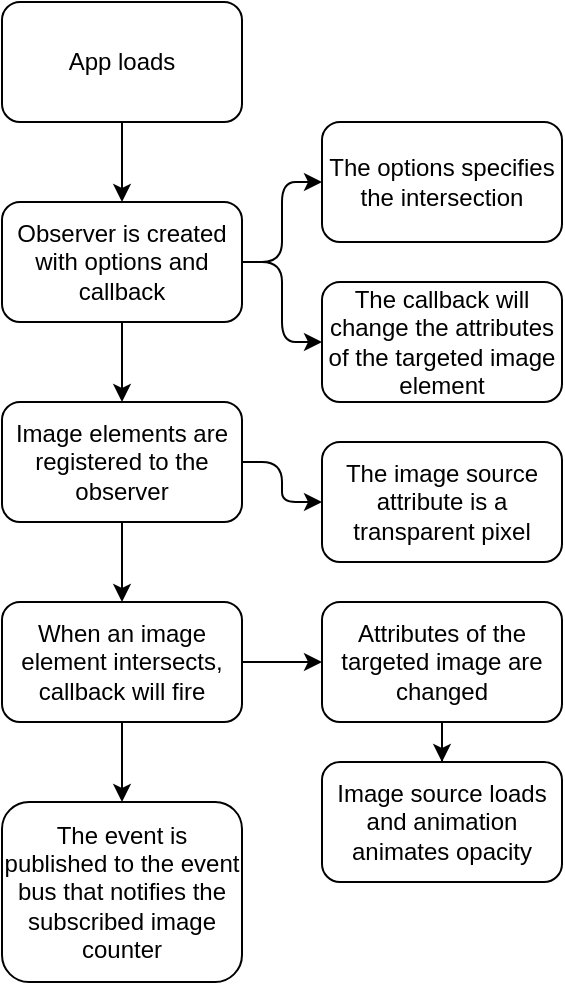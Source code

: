 <mxfile version="12.2.9" type="device" pages="2"><diagram id="Qdj7Qx7VJvLZAd3tUYSZ" name="Page-1"><mxGraphModel dx="870" dy="666" grid="1" gridSize="10" guides="1" tooltips="1" connect="1" arrows="1" fold="1" page="1" pageScale="1" pageWidth="827" pageHeight="1169" math="0" shadow="0"><root><mxCell id="0"/><mxCell id="1" parent="0"/><mxCell id="icWDRCtjL1k5SkdzxQ3w-3" value="" style="edgeStyle=orthogonalEdgeStyle;rounded=0;orthogonalLoop=1;jettySize=auto;html=1;" edge="1" parent="1" source="icWDRCtjL1k5SkdzxQ3w-1" target="icWDRCtjL1k5SkdzxQ3w-2"><mxGeometry relative="1" as="geometry"/></mxCell><mxCell id="icWDRCtjL1k5SkdzxQ3w-1" value="App loads" style="rounded=1;whiteSpace=wrap;html=1;" vertex="1" parent="1"><mxGeometry x="20" y="20" width="120" height="60" as="geometry"/></mxCell><mxCell id="icWDRCtjL1k5SkdzxQ3w-7" value="" style="edgeStyle=orthogonalEdgeStyle;rounded=0;orthogonalLoop=1;jettySize=auto;html=1;" edge="1" parent="1" source="icWDRCtjL1k5SkdzxQ3w-2" target="icWDRCtjL1k5SkdzxQ3w-6"><mxGeometry relative="1" as="geometry"/></mxCell><mxCell id="icWDRCtjL1k5SkdzxQ3w-2" value="Observer is created with options and callback" style="rounded=1;whiteSpace=wrap;html=1;" vertex="1" parent="1"><mxGeometry x="20" y="120" width="120" height="60" as="geometry"/></mxCell><mxCell id="icWDRCtjL1k5SkdzxQ3w-15" value="The options specifies the intersection" style="rounded=1;whiteSpace=wrap;html=1;" vertex="1" parent="1"><mxGeometry x="180" y="80" width="120" height="60" as="geometry"/></mxCell><mxCell id="icWDRCtjL1k5SkdzxQ3w-17" value="" style="edgeStyle=orthogonalEdgeStyle;rounded=0;orthogonalLoop=1;jettySize=auto;html=1;" edge="1" parent="1" source="icWDRCtjL1k5SkdzxQ3w-6" target="icWDRCtjL1k5SkdzxQ3w-4"><mxGeometry relative="1" as="geometry"/></mxCell><mxCell id="icWDRCtjL1k5SkdzxQ3w-6" value="Image elements are registered to the observer" style="rounded=1;whiteSpace=wrap;html=1;" vertex="1" parent="1"><mxGeometry x="20" y="220" width="120" height="60" as="geometry"/></mxCell><mxCell id="icWDRCtjL1k5SkdzxQ3w-25" value="The image source attribute is a transparent pixel" style="rounded=1;whiteSpace=wrap;html=1;" vertex="1" parent="1"><mxGeometry x="180" y="240" width="120" height="60" as="geometry"/></mxCell><mxCell id="icWDRCtjL1k5SkdzxQ3w-24" value="" style="edgeStyle=orthogonalEdgeStyle;rounded=0;orthogonalLoop=1;jettySize=auto;html=1;" edge="1" parent="1" source="icWDRCtjL1k5SkdzxQ3w-4" target="icWDRCtjL1k5SkdzxQ3w-23"><mxGeometry relative="1" as="geometry"/></mxCell><mxCell id="icWDRCtjL1k5SkdzxQ3w-30" value="" style="edgeStyle=orthogonalEdgeStyle;rounded=0;orthogonalLoop=1;jettySize=auto;html=1;" edge="1" parent="1" source="icWDRCtjL1k5SkdzxQ3w-4" target="icWDRCtjL1k5SkdzxQ3w-29"><mxGeometry relative="1" as="geometry"/></mxCell><mxCell id="icWDRCtjL1k5SkdzxQ3w-4" value="When an image element intersects, callback will fire" style="rounded=1;whiteSpace=wrap;html=1;" vertex="1" parent="1"><mxGeometry x="20" y="320" width="120" height="60" as="geometry"/></mxCell><mxCell id="icWDRCtjL1k5SkdzxQ3w-29" value="The event is published to the event bus that notifies the subscribed image counter" style="rounded=1;whiteSpace=wrap;html=1;" vertex="1" parent="1"><mxGeometry x="20" y="420" width="120" height="90" as="geometry"/></mxCell><mxCell id="icWDRCtjL1k5SkdzxQ3w-28" value="" style="edgeStyle=orthogonalEdgeStyle;rounded=0;orthogonalLoop=1;jettySize=auto;html=1;" edge="1" parent="1" source="icWDRCtjL1k5SkdzxQ3w-23" target="icWDRCtjL1k5SkdzxQ3w-27"><mxGeometry relative="1" as="geometry"/></mxCell><mxCell id="icWDRCtjL1k5SkdzxQ3w-23" value="Attributes of the targeted image are changed" style="rounded=1;whiteSpace=wrap;html=1;" vertex="1" parent="1"><mxGeometry x="180" y="320" width="120" height="60" as="geometry"/></mxCell><mxCell id="icWDRCtjL1k5SkdzxQ3w-27" value="Image source loads and animation animates opacity" style="rounded=1;whiteSpace=wrap;html=1;" vertex="1" parent="1"><mxGeometry x="180" y="400" width="120" height="60" as="geometry"/></mxCell><mxCell id="icWDRCtjL1k5SkdzxQ3w-10" value="The callback will change the attributes of the targeted image element" style="rounded=1;whiteSpace=wrap;html=1;" vertex="1" parent="1"><mxGeometry x="180" y="160" width="120" height="60" as="geometry"/></mxCell><mxCell id="icWDRCtjL1k5SkdzxQ3w-20" value="" style="endArrow=classic;html=1;entryX=0;entryY=0.5;entryDx=0;entryDy=0;" edge="1" parent="1" target="icWDRCtjL1k5SkdzxQ3w-10"><mxGeometry width="50" height="50" relative="1" as="geometry"><mxPoint x="140" y="150" as="sourcePoint"/><mxPoint x="190" y="180" as="targetPoint"/><Array as="points"><mxPoint x="160" y="150"/><mxPoint x="160" y="190"/></Array></mxGeometry></mxCell><mxCell id="icWDRCtjL1k5SkdzxQ3w-21" value="" style="endArrow=classic;html=1;" edge="1" parent="1"><mxGeometry width="50" height="50" relative="1" as="geometry"><mxPoint x="140" y="150" as="sourcePoint"/><mxPoint x="180" y="110" as="targetPoint"/><Array as="points"><mxPoint x="160" y="150"/><mxPoint x="160" y="110"/></Array></mxGeometry></mxCell><mxCell id="icWDRCtjL1k5SkdzxQ3w-31" value="" style="endArrow=classic;html=1;" edge="1" parent="1"><mxGeometry width="50" height="50" relative="1" as="geometry"><mxPoint x="140" y="250" as="sourcePoint"/><mxPoint x="180" y="270" as="targetPoint"/><Array as="points"><mxPoint x="160" y="250"/><mxPoint x="160" y="270"/></Array></mxGeometry></mxCell></root></mxGraphModel></diagram><diagram id="bf2uXgcu7WUwC_aOY-lZ" name="Page-2"><mxGraphModel dx="870" dy="617" grid="1" gridSize="10" guides="1" tooltips="1" connect="1" arrows="1" fold="1" page="1" pageScale="1" pageWidth="827" pageHeight="1169" math="0" shadow="0"><root><mxCell id="xYo4-z4DEmbWHW9xgNl7-0"/><mxCell id="xYo4-z4DEmbWHW9xgNl7-1" parent="xYo4-z4DEmbWHW9xgNl7-0"/><mxCell id="O4ZTup-ACY_8ZrprdGDB-0" value="" style="edgeStyle=orthogonalEdgeStyle;rounded=0;orthogonalLoop=1;jettySize=auto;html=1;" edge="1" parent="xYo4-z4DEmbWHW9xgNl7-1" source="O4ZTup-ACY_8ZrprdGDB-1" target="O4ZTup-ACY_8ZrprdGDB-3"><mxGeometry relative="1" as="geometry"/></mxCell><mxCell id="f-LiKT1NVV_oYpuJGRtO-3" value="" style="edgeStyle=orthogonalEdgeStyle;rounded=0;orthogonalLoop=1;jettySize=auto;html=1;" edge="1" parent="xYo4-z4DEmbWHW9xgNl7-1" source="f-LiKT1NVV_oYpuJGRtO-2" target="O4ZTup-ACY_8ZrprdGDB-1"><mxGeometry relative="1" as="geometry"/></mxCell><mxCell id="O4ZTup-ACY_8ZrprdGDB-1" value="Array with content and DOM list are created" style="rounded=1;whiteSpace=wrap;html=1;" vertex="1" parent="xYo4-z4DEmbWHW9xgNl7-1"><mxGeometry x="20" y="180" width="120" height="60" as="geometry"/></mxCell><mxCell id="f-LiKT1NVV_oYpuJGRtO-4" value="Content has 200 entries, DOM list has 20 elements" style="rounded=1;whiteSpace=wrap;html=1;" vertex="1" parent="xYo4-z4DEmbWHW9xgNl7-1"><mxGeometry x="180" y="160" width="120" height="60" as="geometry"/></mxCell><mxCell id="f-LiKT1NVV_oYpuJGRtO-2" value="App loads" style="rounded=1;whiteSpace=wrap;html=1;" vertex="1" parent="xYo4-z4DEmbWHW9xgNl7-1"><mxGeometry x="20" y="80" width="120" height="60" as="geometry"/></mxCell><mxCell id="O4ZTup-ACY_8ZrprdGDB-2" value="" style="edgeStyle=orthogonalEdgeStyle;rounded=0;orthogonalLoop=1;jettySize=auto;html=1;" edge="1" parent="xYo4-z4DEmbWHW9xgNl7-1" source="O4ZTup-ACY_8ZrprdGDB-3" target="O4ZTup-ACY_8ZrprdGDB-6"><mxGeometry relative="1" as="geometry"/></mxCell><mxCell id="O4ZTup-ACY_8ZrprdGDB-3" value="Observer is created with options and callback" style="rounded=1;whiteSpace=wrap;html=1;" vertex="1" parent="xYo4-z4DEmbWHW9xgNl7-1"><mxGeometry x="20" y="280" width="120" height="60" as="geometry"/></mxCell><mxCell id="O4ZTup-ACY_8ZrprdGDB-4" value="The options specifies the intersection" style="rounded=1;whiteSpace=wrap;html=1;" vertex="1" parent="xYo4-z4DEmbWHW9xgNl7-1"><mxGeometry x="180" y="240" width="120" height="60" as="geometry"/></mxCell><mxCell id="O4ZTup-ACY_8ZrprdGDB-5" value="" style="edgeStyle=orthogonalEdgeStyle;rounded=0;orthogonalLoop=1;jettySize=auto;html=1;" edge="1" parent="xYo4-z4DEmbWHW9xgNl7-1" source="O4ZTup-ACY_8ZrprdGDB-6" target="O4ZTup-ACY_8ZrprdGDB-10"><mxGeometry relative="1" as="geometry"/></mxCell><mxCell id="O4ZTup-ACY_8ZrprdGDB-6" value="DOM list sentinels are registered to the observer" style="rounded=1;whiteSpace=wrap;html=1;" vertex="1" parent="xYo4-z4DEmbWHW9xgNl7-1"><mxGeometry x="20" y="380" width="120" height="60" as="geometry"/></mxCell><mxCell id="O4ZTup-ACY_8ZrprdGDB-7" value="When scrolling, the user will make one of the sentinels to intersect the screen" style="rounded=1;whiteSpace=wrap;html=1;" vertex="1" parent="xYo4-z4DEmbWHW9xgNl7-1"><mxGeometry x="180" y="400" width="120" height="60" as="geometry"/></mxCell><mxCell id="O4ZTup-ACY_8ZrprdGDB-8" value="" style="edgeStyle=orthogonalEdgeStyle;rounded=0;orthogonalLoop=1;jettySize=auto;html=1;" edge="1" parent="xYo4-z4DEmbWHW9xgNl7-1" source="O4ZTup-ACY_8ZrprdGDB-10" target="O4ZTup-ACY_8ZrprdGDB-13"><mxGeometry relative="1" as="geometry"/></mxCell><mxCell id="O4ZTup-ACY_8ZrprdGDB-9" value="" style="edgeStyle=orthogonalEdgeStyle;rounded=0;orthogonalLoop=1;jettySize=auto;html=1;" edge="1" parent="xYo4-z4DEmbWHW9xgNl7-1" source="O4ZTup-ACY_8ZrprdGDB-10" target="O4ZTup-ACY_8ZrprdGDB-11"><mxGeometry relative="1" as="geometry"/></mxCell><mxCell id="O4ZTup-ACY_8ZrprdGDB-10" value="When a sentinel element intersects, callback will fire" style="rounded=1;whiteSpace=wrap;html=1;" vertex="1" parent="xYo4-z4DEmbWHW9xgNl7-1"><mxGeometry x="20" y="480" width="120" height="60" as="geometry"/></mxCell><mxCell id="O4ZTup-ACY_8ZrprdGDB-11" value="The event is published to the event bus that notifies the subscribed recycling- and padding-top counter" style="rounded=1;whiteSpace=wrap;html=1;" vertex="1" parent="xYo4-z4DEmbWHW9xgNl7-1"><mxGeometry x="20" y="580" width="120" height="110" as="geometry"/></mxCell><mxCell id="O4ZTup-ACY_8ZrprdGDB-12" value="" style="edgeStyle=orthogonalEdgeStyle;rounded=0;orthogonalLoop=1;jettySize=auto;html=1;" edge="1" parent="xYo4-z4DEmbWHW9xgNl7-1" source="O4ZTup-ACY_8ZrprdGDB-13" target="O4ZTup-ACY_8ZrprdGDB-14"><mxGeometry relative="1" as="geometry"/></mxCell><mxCell id="f-LiKT1NVV_oYpuJGRtO-8" value="" style="edgeStyle=none;rounded=0;orthogonalLoop=1;jettySize=auto;html=1;" edge="1" parent="xYo4-z4DEmbWHW9xgNl7-1" source="O4ZTup-ACY_8ZrprdGDB-13" target="f-LiKT1NVV_oYpuJGRtO-7"><mxGeometry relative="1" as="geometry"/></mxCell><mxCell id="O4ZTup-ACY_8ZrprdGDB-13" value="Padding top is adjusted, moving the DOM list up or down" style="rounded=1;whiteSpace=wrap;html=1;" vertex="1" parent="xYo4-z4DEmbWHW9xgNl7-1"><mxGeometry x="180" y="480" width="120" height="60" as="geometry"/></mxCell><mxCell id="f-LiKT1NVV_oYpuJGRtO-7" value="The elements moved in to the screen will have the same position as the previous tiles on screen" style="rounded=1;whiteSpace=wrap;html=1;" vertex="1" parent="xYo4-z4DEmbWHW9xgNl7-1"><mxGeometry x="180" y="565" width="120" height="95" as="geometry"/></mxCell><mxCell id="f-LiKT1NVV_oYpuJGRtO-10" value="" style="edgeStyle=none;rounded=0;orthogonalLoop=1;jettySize=auto;html=1;" edge="1" parent="xYo4-z4DEmbWHW9xgNl7-1" source="O4ZTup-ACY_8ZrprdGDB-14" target="f-LiKT1NVV_oYpuJGRtO-9"><mxGeometry relative="1" as="geometry"/></mxCell><mxCell id="O4ZTup-ACY_8ZrprdGDB-14" value="The content of the DOM list elements are changed" style="rounded=1;whiteSpace=wrap;html=1;" vertex="1" parent="xYo4-z4DEmbWHW9xgNl7-1"><mxGeometry x="340" y="480" width="120" height="60" as="geometry"/></mxCell><mxCell id="f-LiKT1NVV_oYpuJGRtO-12" value="" style="edgeStyle=none;rounded=0;orthogonalLoop=1;jettySize=auto;html=1;" edge="1" parent="xYo4-z4DEmbWHW9xgNl7-1" source="f-LiKT1NVV_oYpuJGRtO-9" target="f-LiKT1NVV_oYpuJGRtO-11"><mxGeometry relative="1" as="geometry"/></mxCell><mxCell id="f-LiKT1NVV_oYpuJGRtO-9" value="The content array is synchronized with the movement of the tiles" style="rounded=1;whiteSpace=wrap;html=1;" vertex="1" parent="xYo4-z4DEmbWHW9xgNl7-1"><mxGeometry x="340" y="565" width="120" height="60" as="geometry"/></mxCell><mxCell id="f-LiKT1NVV_oYpuJGRtO-11" value="This gives a scrolling effect on screen, with only a limited number of DOM elements" style="rounded=1;whiteSpace=wrap;html=1;" vertex="1" parent="xYo4-z4DEmbWHW9xgNl7-1"><mxGeometry x="340" y="650" width="120" height="60" as="geometry"/></mxCell><mxCell id="O4ZTup-ACY_8ZrprdGDB-15" value="The callback looks for the top and bottom sentinel of the DOM list" style="rounded=1;whiteSpace=wrap;html=1;" vertex="1" parent="xYo4-z4DEmbWHW9xgNl7-1"><mxGeometry x="180" y="320" width="120" height="60" as="geometry"/></mxCell><mxCell id="O4ZTup-ACY_8ZrprdGDB-16" value="" style="endArrow=classic;html=1;entryX=0;entryY=0.5;entryDx=0;entryDy=0;" edge="1" parent="xYo4-z4DEmbWHW9xgNl7-1" target="O4ZTup-ACY_8ZrprdGDB-15"><mxGeometry width="50" height="50" relative="1" as="geometry"><mxPoint x="140" y="310" as="sourcePoint"/><mxPoint x="190" y="340" as="targetPoint"/><Array as="points"><mxPoint x="160" y="310"/><mxPoint x="160" y="350"/></Array></mxGeometry></mxCell><mxCell id="O4ZTup-ACY_8ZrprdGDB-17" value="" style="endArrow=classic;html=1;" edge="1" parent="xYo4-z4DEmbWHW9xgNl7-1"><mxGeometry width="50" height="50" relative="1" as="geometry"><mxPoint x="140" y="310" as="sourcePoint"/><mxPoint x="180" y="270" as="targetPoint"/><Array as="points"><mxPoint x="160" y="310"/><mxPoint x="160" y="270"/></Array></mxGeometry></mxCell><mxCell id="O4ZTup-ACY_8ZrprdGDB-18" value="" style="endArrow=classic;html=1;" edge="1" parent="xYo4-z4DEmbWHW9xgNl7-1"><mxGeometry width="50" height="50" relative="1" as="geometry"><mxPoint x="140" y="410" as="sourcePoint"/><mxPoint x="180" y="430" as="targetPoint"/><Array as="points"><mxPoint x="160" y="410"/><mxPoint x="160" y="430"/></Array></mxGeometry></mxCell><mxCell id="f-LiKT1NVV_oYpuJGRtO-6" value="" style="endArrow=classic;html=1;" edge="1" parent="xYo4-z4DEmbWHW9xgNl7-1"><mxGeometry width="50" height="50" relative="1" as="geometry"><mxPoint x="140" y="215" as="sourcePoint"/><mxPoint x="180" y="190" as="targetPoint"/><Array as="points"><mxPoint x="160" y="215"/><mxPoint x="160" y="190"/></Array></mxGeometry></mxCell><mxCell id="f-LiKT1NVV_oYpuJGRtO-13" value="" style="endArrow=classic;html=1;entryX=0;entryY=0.5;entryDx=0;entryDy=0;" edge="1" parent="xYo4-z4DEmbWHW9xgNl7-1" target="f-LiKT1NVV_oYpuJGRtO-11"><mxGeometry width="50" height="50" relative="1" as="geometry"><mxPoint x="240" y="660" as="sourcePoint"/><mxPoint x="310" y="670" as="targetPoint"/><Array as="points"><mxPoint x="240" y="680"/></Array></mxGeometry></mxCell></root></mxGraphModel></diagram></mxfile>